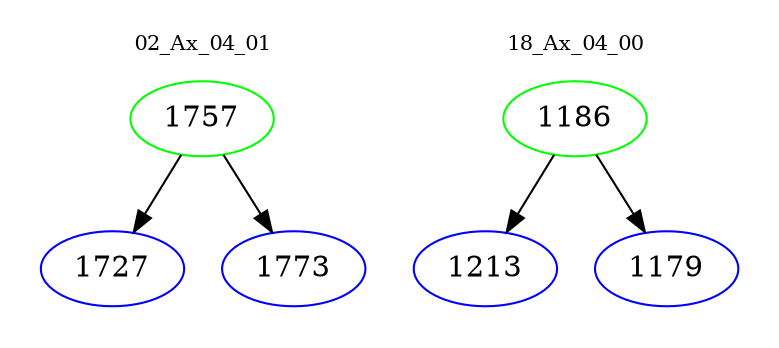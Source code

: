 digraph{
subgraph cluster_0 {
color = white
label = "02_Ax_04_01";
fontsize=10;
T0_1757 [label="1757", color="green"]
T0_1757 -> T0_1727 [color="black"]
T0_1727 [label="1727", color="blue"]
T0_1757 -> T0_1773 [color="black"]
T0_1773 [label="1773", color="blue"]
}
subgraph cluster_1 {
color = white
label = "18_Ax_04_00";
fontsize=10;
T1_1186 [label="1186", color="green"]
T1_1186 -> T1_1213 [color="black"]
T1_1213 [label="1213", color="blue"]
T1_1186 -> T1_1179 [color="black"]
T1_1179 [label="1179", color="blue"]
}
}
